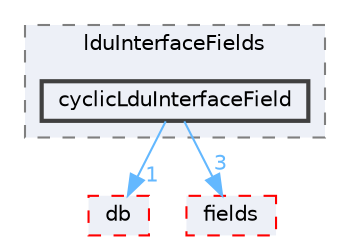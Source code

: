 digraph "src/OpenFOAM/matrices/lduMatrix/lduAddressing/lduInterfaceFields/cyclicLduInterfaceField"
{
 // LATEX_PDF_SIZE
  bgcolor="transparent";
  edge [fontname=Helvetica,fontsize=10,labelfontname=Helvetica,labelfontsize=10];
  node [fontname=Helvetica,fontsize=10,shape=box,height=0.2,width=0.4];
  compound=true
  subgraph clusterdir_dcd52ee40db40a986002fe7976fc48d2 {
    graph [ bgcolor="#edf0f7", pencolor="grey50", label="lduInterfaceFields", fontname=Helvetica,fontsize=10 style="filled,dashed", URL="dir_dcd52ee40db40a986002fe7976fc48d2.html",tooltip=""]
  dir_c07ee2431c19cba287fa9092d3954576 [label="cyclicLduInterfaceField", fillcolor="#edf0f7", color="grey25", style="filled,bold", URL="dir_c07ee2431c19cba287fa9092d3954576.html",tooltip=""];
  }
  dir_63c634f7a7cfd679ac26c67fb30fc32f [label="db", fillcolor="#edf0f7", color="red", style="filled,dashed", URL="dir_63c634f7a7cfd679ac26c67fb30fc32f.html",tooltip=""];
  dir_962442b8f989d5529fab5e0f0e4ffb74 [label="fields", fillcolor="#edf0f7", color="red", style="filled,dashed", URL="dir_962442b8f989d5529fab5e0f0e4ffb74.html",tooltip=""];
  dir_c07ee2431c19cba287fa9092d3954576->dir_63c634f7a7cfd679ac26c67fb30fc32f [headlabel="1", labeldistance=1.5 headhref="dir_000785_000817.html" href="dir_000785_000817.html" color="steelblue1" fontcolor="steelblue1"];
  dir_c07ee2431c19cba287fa9092d3954576->dir_962442b8f989d5529fab5e0f0e4ffb74 [headlabel="3", labeldistance=1.5 headhref="dir_000785_001335.html" href="dir_000785_001335.html" color="steelblue1" fontcolor="steelblue1"];
}
